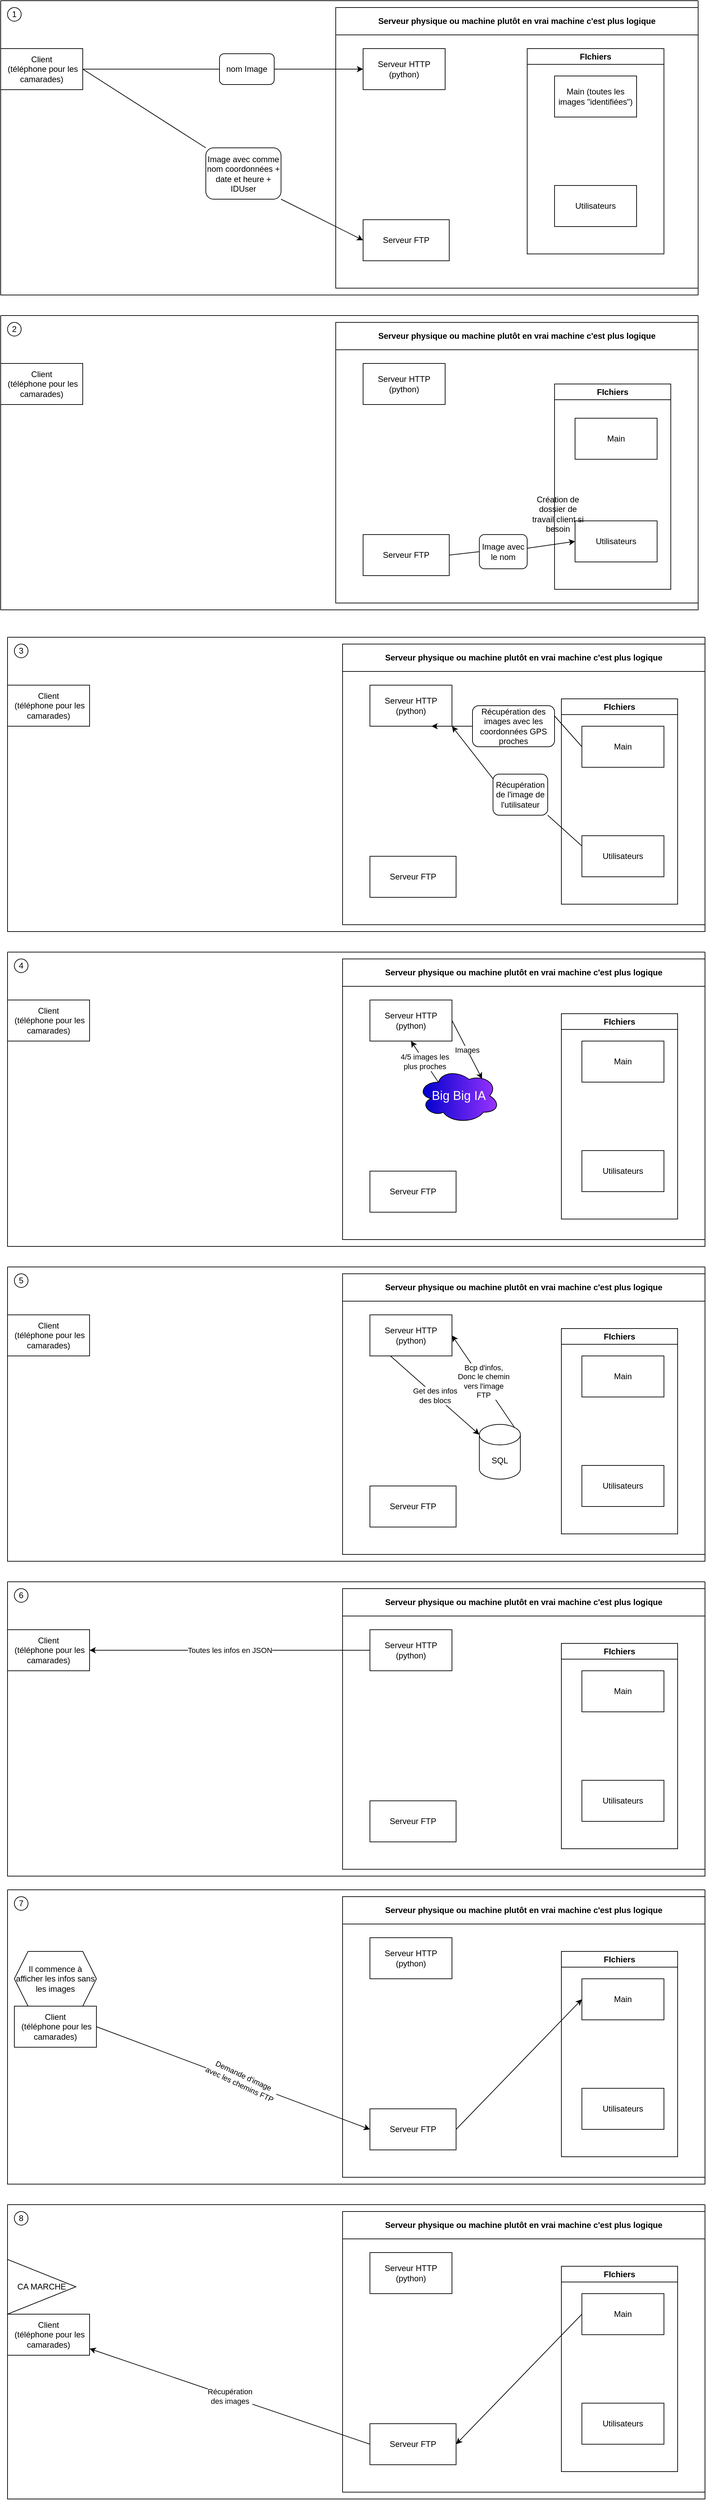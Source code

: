<mxfile version="21.1.1" type="github">
  <diagram name="Page-1" id="jCD82jmgZVjNla-3jcNC">
    <mxGraphModel dx="2021" dy="724" grid="1" gridSize="10" guides="1" tooltips="1" connect="1" arrows="1" fold="1" page="1" pageScale="1" pageWidth="827" pageHeight="1169" math="0" shadow="0">
      <root>
        <mxCell id="0" />
        <mxCell id="1" parent="0" />
        <mxCell id="-kuFf1sqpvpgjg36afKU-1" value="&lt;div&gt;Client&lt;/div&gt;&amp;nbsp;(téléphone pour les camarades)" style="rounded=0;whiteSpace=wrap;html=1;" vertex="1" parent="1">
          <mxGeometry x="-210" y="70" width="120" height="60" as="geometry" />
        </mxCell>
        <mxCell id="-kuFf1sqpvpgjg36afKU-2" value="Serveur physique ou machine plutôt en vrai machine c&#39;est plus logique" style="swimlane;whiteSpace=wrap;html=1;startSize=40;" vertex="1" parent="1">
          <mxGeometry x="280" y="10" width="530" height="410" as="geometry" />
        </mxCell>
        <mxCell id="-kuFf1sqpvpgjg36afKU-3" value="&lt;div&gt;Serveur HTTP &lt;br&gt;&lt;/div&gt;&lt;div&gt;(python)&lt;/div&gt;" style="rounded=0;whiteSpace=wrap;html=1;" vertex="1" parent="-kuFf1sqpvpgjg36afKU-2">
          <mxGeometry x="40" y="60" width="120" height="60" as="geometry" />
        </mxCell>
        <mxCell id="-kuFf1sqpvpgjg36afKU-4" value="Serveur FTP" style="rounded=0;whiteSpace=wrap;html=1;" vertex="1" parent="-kuFf1sqpvpgjg36afKU-2">
          <mxGeometry x="40" y="310" width="126" height="60" as="geometry" />
        </mxCell>
        <mxCell id="-kuFf1sqpvpgjg36afKU-37" value="FIchiers" style="swimlane;whiteSpace=wrap;html=1;" vertex="1" parent="-kuFf1sqpvpgjg36afKU-2">
          <mxGeometry x="280" y="60" width="200" height="300" as="geometry" />
        </mxCell>
        <mxCell id="-kuFf1sqpvpgjg36afKU-38" value="Main (toutes les images &quot;identifiées&quot;)" style="rounded=0;whiteSpace=wrap;html=1;" vertex="1" parent="-kuFf1sqpvpgjg36afKU-37">
          <mxGeometry x="40" y="40" width="120" height="60" as="geometry" />
        </mxCell>
        <mxCell id="-kuFf1sqpvpgjg36afKU-39" value="Utilisateurs" style="rounded=0;whiteSpace=wrap;html=1;" vertex="1" parent="-kuFf1sqpvpgjg36afKU-37">
          <mxGeometry x="40" y="200" width="120" height="60" as="geometry" />
        </mxCell>
        <mxCell id="-kuFf1sqpvpgjg36afKU-6" value="" style="endArrow=classic;html=1;rounded=0;exitX=1;exitY=1;exitDx=0;exitDy=0;entryX=0;entryY=0.5;entryDx=0;entryDy=0;" edge="1" parent="1" source="-kuFf1sqpvpgjg36afKU-8" target="-kuFf1sqpvpgjg36afKU-4">
          <mxGeometry width="50" height="50" relative="1" as="geometry">
            <mxPoint x="-90" y="100" as="sourcePoint" />
            <mxPoint x="320" y="100" as="targetPoint" />
          </mxGeometry>
        </mxCell>
        <mxCell id="-kuFf1sqpvpgjg36afKU-7" value="nom Image" style="rounded=1;whiteSpace=wrap;html=1;" vertex="1" parent="1">
          <mxGeometry x="110" y="77.5" width="80" height="45" as="geometry" />
        </mxCell>
        <mxCell id="-kuFf1sqpvpgjg36afKU-8" value="Image avec comme nom coordonnées + date et heure + IDUser" style="rounded=1;whiteSpace=wrap;html=1;" vertex="1" parent="1">
          <mxGeometry x="90" y="215" width="110" height="75" as="geometry" />
        </mxCell>
        <mxCell id="-kuFf1sqpvpgjg36afKU-9" value="" style="endArrow=classic;html=1;rounded=0;exitX=1;exitY=0.5;exitDx=0;exitDy=0;entryX=0;entryY=0.5;entryDx=0;entryDy=0;" edge="1" parent="1" source="-kuFf1sqpvpgjg36afKU-7" target="-kuFf1sqpvpgjg36afKU-3">
          <mxGeometry width="50" height="50" relative="1" as="geometry">
            <mxPoint x="130" y="200" as="sourcePoint" />
            <mxPoint x="180" y="150" as="targetPoint" />
          </mxGeometry>
        </mxCell>
        <mxCell id="-kuFf1sqpvpgjg36afKU-10" value="" style="endArrow=none;html=1;rounded=0;exitX=1;exitY=0.5;exitDx=0;exitDy=0;entryX=0;entryY=0;entryDx=0;entryDy=0;" edge="1" parent="1" source="-kuFf1sqpvpgjg36afKU-1" target="-kuFf1sqpvpgjg36afKU-8">
          <mxGeometry width="50" height="50" relative="1" as="geometry">
            <mxPoint x="310" y="240" as="sourcePoint" />
            <mxPoint x="360" y="190" as="targetPoint" />
          </mxGeometry>
        </mxCell>
        <mxCell id="-kuFf1sqpvpgjg36afKU-11" value="" style="endArrow=none;html=1;rounded=0;exitX=1;exitY=0.5;exitDx=0;exitDy=0;entryX=0;entryY=0.5;entryDx=0;entryDy=0;" edge="1" parent="1" source="-kuFf1sqpvpgjg36afKU-1" target="-kuFf1sqpvpgjg36afKU-7">
          <mxGeometry width="50" height="50" relative="1" as="geometry">
            <mxPoint x="-60" y="50" as="sourcePoint" />
            <mxPoint x="120" y="165" as="targetPoint" />
          </mxGeometry>
        </mxCell>
        <mxCell id="-kuFf1sqpvpgjg36afKU-12" value="&lt;div&gt;Client&lt;/div&gt;&amp;nbsp;(téléphone pour les camarades)" style="rounded=0;whiteSpace=wrap;html=1;" vertex="1" parent="1">
          <mxGeometry x="-210" y="530" width="120" height="60" as="geometry" />
        </mxCell>
        <mxCell id="-kuFf1sqpvpgjg36afKU-13" value="Serveur physique ou machine plutôt en vrai machine c&#39;est plus logique" style="swimlane;whiteSpace=wrap;html=1;startSize=40;" vertex="1" parent="1">
          <mxGeometry x="280" y="470" width="530" height="410" as="geometry" />
        </mxCell>
        <mxCell id="-kuFf1sqpvpgjg36afKU-14" value="&lt;div&gt;Serveur HTTP &lt;br&gt;&lt;/div&gt;&lt;div&gt;(python)&lt;/div&gt;" style="rounded=0;whiteSpace=wrap;html=1;" vertex="1" parent="-kuFf1sqpvpgjg36afKU-13">
          <mxGeometry x="40" y="60" width="120" height="60" as="geometry" />
        </mxCell>
        <mxCell id="-kuFf1sqpvpgjg36afKU-15" value="Serveur FTP" style="rounded=0;whiteSpace=wrap;html=1;" vertex="1" parent="-kuFf1sqpvpgjg36afKU-13">
          <mxGeometry x="40" y="310" width="126" height="60" as="geometry" />
        </mxCell>
        <mxCell id="-kuFf1sqpvpgjg36afKU-24" value="Image avec le nom" style="rounded=1;whiteSpace=wrap;html=1;" vertex="1" parent="-kuFf1sqpvpgjg36afKU-13">
          <mxGeometry x="210" y="310" width="70" height="50" as="geometry" />
        </mxCell>
        <mxCell id="-kuFf1sqpvpgjg36afKU-25" value="" style="endArrow=none;html=1;rounded=0;exitX=1;exitY=0.5;exitDx=0;exitDy=0;entryX=0;entryY=0.5;entryDx=0;entryDy=0;" edge="1" parent="-kuFf1sqpvpgjg36afKU-13" source="-kuFf1sqpvpgjg36afKU-15" target="-kuFf1sqpvpgjg36afKU-24">
          <mxGeometry width="50" height="50" relative="1" as="geometry">
            <mxPoint x="100" y="50" as="sourcePoint" />
            <mxPoint x="150" as="targetPoint" />
          </mxGeometry>
        </mxCell>
        <mxCell id="-kuFf1sqpvpgjg36afKU-40" value="FIchiers" style="swimlane;whiteSpace=wrap;html=1;" vertex="1" parent="-kuFf1sqpvpgjg36afKU-13">
          <mxGeometry x="320" y="90" width="170" height="300" as="geometry" />
        </mxCell>
        <mxCell id="-kuFf1sqpvpgjg36afKU-41" value="&lt;div&gt;Main&lt;/div&gt;" style="rounded=0;whiteSpace=wrap;html=1;" vertex="1" parent="-kuFf1sqpvpgjg36afKU-40">
          <mxGeometry x="30" y="50" width="120" height="60" as="geometry" />
        </mxCell>
        <mxCell id="-kuFf1sqpvpgjg36afKU-42" value="Utilisateurs" style="rounded=0;whiteSpace=wrap;html=1;" vertex="1" parent="-kuFf1sqpvpgjg36afKU-40">
          <mxGeometry x="30" y="200" width="120" height="60" as="geometry" />
        </mxCell>
        <mxCell id="-kuFf1sqpvpgjg36afKU-43" value="Création de dossier de travail client si besoin" style="text;html=1;strokeColor=none;fillColor=none;align=center;verticalAlign=middle;whiteSpace=wrap;rounded=0;" vertex="1" parent="-kuFf1sqpvpgjg36afKU-40">
          <mxGeometry x="-40" y="160" width="90" height="60" as="geometry" />
        </mxCell>
        <mxCell id="-kuFf1sqpvpgjg36afKU-23" value="" style="endArrow=classic;html=1;rounded=0;entryX=0;entryY=0.5;entryDx=0;entryDy=0;" edge="1" parent="-kuFf1sqpvpgjg36afKU-13" source="-kuFf1sqpvpgjg36afKU-24" target="-kuFf1sqpvpgjg36afKU-42">
          <mxGeometry width="50" height="50" relative="1" as="geometry">
            <mxPoint x="100" y="80" as="sourcePoint" />
            <mxPoint x="343" y="220" as="targetPoint" />
          </mxGeometry>
        </mxCell>
        <mxCell id="-kuFf1sqpvpgjg36afKU-27" value="&lt;div&gt;Client&lt;/div&gt;&amp;nbsp;(téléphone pour les camarades)" style="rounded=0;whiteSpace=wrap;html=1;" vertex="1" parent="1">
          <mxGeometry x="-200" y="1000" width="120" height="60" as="geometry" />
        </mxCell>
        <mxCell id="-kuFf1sqpvpgjg36afKU-28" value="Serveur physique ou machine plutôt en vrai machine c&#39;est plus logique" style="swimlane;whiteSpace=wrap;html=1;startSize=40;" vertex="1" parent="1">
          <mxGeometry x="290" y="940" width="530" height="410" as="geometry" />
        </mxCell>
        <mxCell id="-kuFf1sqpvpgjg36afKU-29" value="&lt;div&gt;Serveur HTTP &lt;br&gt;&lt;/div&gt;&lt;div&gt;(python)&lt;/div&gt;" style="rounded=0;whiteSpace=wrap;html=1;" vertex="1" parent="-kuFf1sqpvpgjg36afKU-28">
          <mxGeometry x="40" y="60" width="120" height="60" as="geometry" />
        </mxCell>
        <mxCell id="-kuFf1sqpvpgjg36afKU-30" value="Serveur FTP" style="rounded=0;whiteSpace=wrap;html=1;" vertex="1" parent="-kuFf1sqpvpgjg36afKU-28">
          <mxGeometry x="40" y="310" width="126" height="60" as="geometry" />
        </mxCell>
        <mxCell id="-kuFf1sqpvpgjg36afKU-46" value="FIchiers" style="swimlane;whiteSpace=wrap;html=1;" vertex="1" parent="-kuFf1sqpvpgjg36afKU-28">
          <mxGeometry x="320" y="80" width="170" height="300" as="geometry" />
        </mxCell>
        <mxCell id="-kuFf1sqpvpgjg36afKU-47" value="&lt;div&gt;Main&lt;/div&gt;" style="rounded=0;whiteSpace=wrap;html=1;" vertex="1" parent="-kuFf1sqpvpgjg36afKU-46">
          <mxGeometry x="30" y="40" width="120" height="60" as="geometry" />
        </mxCell>
        <mxCell id="-kuFf1sqpvpgjg36afKU-48" value="Utilisateurs" style="rounded=0;whiteSpace=wrap;html=1;" vertex="1" parent="-kuFf1sqpvpgjg36afKU-46">
          <mxGeometry x="30" y="200" width="120" height="60" as="geometry" />
        </mxCell>
        <mxCell id="-kuFf1sqpvpgjg36afKU-36" value="Récupération de l&#39;image de l&#39;utilisateur" style="rounded=1;whiteSpace=wrap;html=1;" vertex="1" parent="-kuFf1sqpvpgjg36afKU-28">
          <mxGeometry x="220" y="190" width="80" height="60" as="geometry" />
        </mxCell>
        <mxCell id="-kuFf1sqpvpgjg36afKU-35" value="" style="endArrow=classic;html=1;rounded=0;entryX=1;entryY=1;entryDx=0;entryDy=0;exitX=0;exitY=0.114;exitDx=0;exitDy=0;exitPerimeter=0;" edge="1" parent="-kuFf1sqpvpgjg36afKU-28" source="-kuFf1sqpvpgjg36afKU-36" target="-kuFf1sqpvpgjg36afKU-29">
          <mxGeometry width="50" height="50" relative="1" as="geometry">
            <mxPoint x="240" y="130" as="sourcePoint" />
            <mxPoint x="350" y="110" as="targetPoint" />
          </mxGeometry>
        </mxCell>
        <mxCell id="-kuFf1sqpvpgjg36afKU-50" value="" style="endArrow=none;html=1;rounded=0;exitX=1;exitY=1;exitDx=0;exitDy=0;entryX=0;entryY=0.25;entryDx=0;entryDy=0;" edge="1" parent="-kuFf1sqpvpgjg36afKU-28" source="-kuFf1sqpvpgjg36afKU-36" target="-kuFf1sqpvpgjg36afKU-48">
          <mxGeometry width="50" height="50" relative="1" as="geometry">
            <mxPoint x="130" y="200" as="sourcePoint" />
            <mxPoint x="180" y="150" as="targetPoint" />
          </mxGeometry>
        </mxCell>
        <mxCell id="-kuFf1sqpvpgjg36afKU-51" value="Récupération des images avec les coordonnées GPS proches" style="rounded=1;whiteSpace=wrap;html=1;" vertex="1" parent="-kuFf1sqpvpgjg36afKU-28">
          <mxGeometry x="190" y="90" width="120" height="60" as="geometry" />
        </mxCell>
        <mxCell id="-kuFf1sqpvpgjg36afKU-52" value="" style="endArrow=none;html=1;rounded=0;exitX=0;exitY=0.5;exitDx=0;exitDy=0;entryX=1;entryY=0.25;entryDx=0;entryDy=0;" edge="1" parent="-kuFf1sqpvpgjg36afKU-28" source="-kuFf1sqpvpgjg36afKU-47" target="-kuFf1sqpvpgjg36afKU-51">
          <mxGeometry width="50" height="50" relative="1" as="geometry">
            <mxPoint x="130" y="200" as="sourcePoint" />
            <mxPoint x="180" y="150" as="targetPoint" />
          </mxGeometry>
        </mxCell>
        <mxCell id="-kuFf1sqpvpgjg36afKU-53" value="" style="endArrow=classic;html=1;rounded=0;exitX=0;exitY=0.5;exitDx=0;exitDy=0;entryX=0.75;entryY=1;entryDx=0;entryDy=0;" edge="1" parent="-kuFf1sqpvpgjg36afKU-28" source="-kuFf1sqpvpgjg36afKU-51" target="-kuFf1sqpvpgjg36afKU-29">
          <mxGeometry width="50" height="50" relative="1" as="geometry">
            <mxPoint x="130" y="200" as="sourcePoint" />
            <mxPoint x="180" y="150" as="targetPoint" />
          </mxGeometry>
        </mxCell>
        <mxCell id="-kuFf1sqpvpgjg36afKU-54" value="&lt;div&gt;Client&lt;/div&gt;&amp;nbsp;(téléphone pour les camarades)" style="rounded=0;whiteSpace=wrap;html=1;" vertex="1" parent="1">
          <mxGeometry x="-200" y="1460" width="120" height="60" as="geometry" />
        </mxCell>
        <mxCell id="-kuFf1sqpvpgjg36afKU-55" value="Serveur physique ou machine plutôt en vrai machine c&#39;est plus logique" style="swimlane;whiteSpace=wrap;html=1;startSize=40;" vertex="1" parent="1">
          <mxGeometry x="290" y="1400" width="530" height="410" as="geometry" />
        </mxCell>
        <mxCell id="-kuFf1sqpvpgjg36afKU-56" value="&lt;div&gt;Serveur HTTP &lt;br&gt;&lt;/div&gt;&lt;div&gt;(python)&lt;/div&gt;" style="rounded=0;whiteSpace=wrap;html=1;" vertex="1" parent="-kuFf1sqpvpgjg36afKU-55">
          <mxGeometry x="40" y="60" width="120" height="60" as="geometry" />
        </mxCell>
        <mxCell id="-kuFf1sqpvpgjg36afKU-57" value="Serveur FTP" style="rounded=0;whiteSpace=wrap;html=1;" vertex="1" parent="-kuFf1sqpvpgjg36afKU-55">
          <mxGeometry x="40" y="310" width="126" height="60" as="geometry" />
        </mxCell>
        <mxCell id="-kuFf1sqpvpgjg36afKU-58" value="FIchiers" style="swimlane;whiteSpace=wrap;html=1;" vertex="1" parent="-kuFf1sqpvpgjg36afKU-55">
          <mxGeometry x="320" y="80" width="170" height="300" as="geometry" />
        </mxCell>
        <mxCell id="-kuFf1sqpvpgjg36afKU-59" value="&lt;div&gt;Main&lt;/div&gt;" style="rounded=0;whiteSpace=wrap;html=1;" vertex="1" parent="-kuFf1sqpvpgjg36afKU-58">
          <mxGeometry x="30" y="40" width="120" height="60" as="geometry" />
        </mxCell>
        <mxCell id="-kuFf1sqpvpgjg36afKU-60" value="Utilisateurs" style="rounded=0;whiteSpace=wrap;html=1;" vertex="1" parent="-kuFf1sqpvpgjg36afKU-58">
          <mxGeometry x="30" y="200" width="120" height="60" as="geometry" />
        </mxCell>
        <mxCell id="-kuFf1sqpvpgjg36afKU-67" value="&lt;font style=&quot;font-size: 18px;&quot; color=&quot;#FFFFFF&quot;&gt;Big Big IA&lt;/font&gt;" style="ellipse;shape=cloud;whiteSpace=wrap;html=1;gradientColor=#9933FF;gradientDirection=east;fillColor=#0000CC;" vertex="1" parent="-kuFf1sqpvpgjg36afKU-55">
          <mxGeometry x="110" y="160" width="120" height="80" as="geometry" />
        </mxCell>
        <mxCell id="-kuFf1sqpvpgjg36afKU-68" value="Images" style="endArrow=classic;html=1;rounded=0;exitX=1;exitY=0.5;exitDx=0;exitDy=0;entryX=0.783;entryY=0.188;entryDx=0;entryDy=0;entryPerimeter=0;" edge="1" parent="-kuFf1sqpvpgjg36afKU-55" source="-kuFf1sqpvpgjg36afKU-56" target="-kuFf1sqpvpgjg36afKU-67">
          <mxGeometry width="50" height="50" relative="1" as="geometry">
            <mxPoint x="-10" y="120" as="sourcePoint" />
            <mxPoint x="40" y="70" as="targetPoint" />
          </mxGeometry>
        </mxCell>
        <mxCell id="-kuFf1sqpvpgjg36afKU-71" value="&lt;div&gt;4/5 images les&lt;/div&gt;&lt;div&gt;plus proches&lt;br&gt;&lt;/div&gt;" style="endArrow=classic;html=1;rounded=0;exitX=0.25;exitY=0.25;exitDx=0;exitDy=0;exitPerimeter=0;entryX=0.5;entryY=1;entryDx=0;entryDy=0;" edge="1" parent="-kuFf1sqpvpgjg36afKU-55">
          <mxGeometry width="50" height="50" relative="1" as="geometry">
            <mxPoint x="140" y="180" as="sourcePoint" />
            <mxPoint x="100" y="120" as="targetPoint" />
          </mxGeometry>
        </mxCell>
        <mxCell id="-kuFf1sqpvpgjg36afKU-72" value="&lt;div&gt;Client&lt;/div&gt;&amp;nbsp;(téléphone pour les camarades)" style="rounded=0;whiteSpace=wrap;html=1;" vertex="1" parent="1">
          <mxGeometry x="-200" y="1920" width="120" height="60" as="geometry" />
        </mxCell>
        <mxCell id="-kuFf1sqpvpgjg36afKU-73" value="Serveur physique ou machine plutôt en vrai machine c&#39;est plus logique" style="swimlane;whiteSpace=wrap;html=1;startSize=40;" vertex="1" parent="1">
          <mxGeometry x="290" y="1860" width="530" height="410" as="geometry" />
        </mxCell>
        <mxCell id="-kuFf1sqpvpgjg36afKU-74" value="&lt;div&gt;Serveur HTTP &lt;br&gt;&lt;/div&gt;&lt;div&gt;(python)&lt;/div&gt;" style="rounded=0;whiteSpace=wrap;html=1;" vertex="1" parent="-kuFf1sqpvpgjg36afKU-73">
          <mxGeometry x="40" y="60" width="120" height="60" as="geometry" />
        </mxCell>
        <mxCell id="-kuFf1sqpvpgjg36afKU-75" value="Serveur FTP" style="rounded=0;whiteSpace=wrap;html=1;" vertex="1" parent="-kuFf1sqpvpgjg36afKU-73">
          <mxGeometry x="40" y="310" width="126" height="60" as="geometry" />
        </mxCell>
        <mxCell id="-kuFf1sqpvpgjg36afKU-76" value="FIchiers" style="swimlane;whiteSpace=wrap;html=1;" vertex="1" parent="-kuFf1sqpvpgjg36afKU-73">
          <mxGeometry x="320" y="80" width="170" height="300" as="geometry" />
        </mxCell>
        <mxCell id="-kuFf1sqpvpgjg36afKU-77" value="&lt;div&gt;Main&lt;/div&gt;" style="rounded=0;whiteSpace=wrap;html=1;" vertex="1" parent="-kuFf1sqpvpgjg36afKU-76">
          <mxGeometry x="30" y="40" width="120" height="60" as="geometry" />
        </mxCell>
        <mxCell id="-kuFf1sqpvpgjg36afKU-78" value="Utilisateurs" style="rounded=0;whiteSpace=wrap;html=1;" vertex="1" parent="-kuFf1sqpvpgjg36afKU-76">
          <mxGeometry x="30" y="200" width="120" height="60" as="geometry" />
        </mxCell>
        <mxCell id="-kuFf1sqpvpgjg36afKU-84" value="SQL" style="shape=cylinder3;whiteSpace=wrap;html=1;boundedLbl=1;backgroundOutline=1;size=15;" vertex="1" parent="-kuFf1sqpvpgjg36afKU-73">
          <mxGeometry x="200" y="220" width="60" height="80" as="geometry" />
        </mxCell>
        <mxCell id="-kuFf1sqpvpgjg36afKU-85" value="&lt;div&gt;Get des infos&lt;/div&gt;&lt;div&gt;des blocs&lt;br&gt;&lt;/div&gt;" style="endArrow=classic;html=1;rounded=0;exitX=0.25;exitY=1;exitDx=0;exitDy=0;entryX=0;entryY=0;entryDx=0;entryDy=15;entryPerimeter=0;" edge="1" parent="-kuFf1sqpvpgjg36afKU-73" source="-kuFf1sqpvpgjg36afKU-74" target="-kuFf1sqpvpgjg36afKU-84">
          <mxGeometry width="50" height="50" relative="1" as="geometry">
            <mxPoint x="-10" y="110" as="sourcePoint" />
            <mxPoint x="40" y="60" as="targetPoint" />
          </mxGeometry>
        </mxCell>
        <mxCell id="-kuFf1sqpvpgjg36afKU-86" value="&lt;div&gt;Bcp d&#39;infos,&lt;/div&gt;&lt;div&gt;Donc le chemin&lt;br&gt;vers l&#39;image&lt;/div&gt;&lt;div&gt;FTP&lt;br&gt;&lt;/div&gt;" style="endArrow=classic;html=1;rounded=0;exitX=0.855;exitY=0;exitDx=0;exitDy=4.35;exitPerimeter=0;entryX=1;entryY=0.5;entryDx=0;entryDy=0;" edge="1" parent="-kuFf1sqpvpgjg36afKU-73" source="-kuFf1sqpvpgjg36afKU-84" target="-kuFf1sqpvpgjg36afKU-74">
          <mxGeometry width="50" height="50" relative="1" as="geometry">
            <mxPoint x="-10" y="110" as="sourcePoint" />
            <mxPoint x="40" y="60" as="targetPoint" />
          </mxGeometry>
        </mxCell>
        <mxCell id="-kuFf1sqpvpgjg36afKU-88" value="&lt;div&gt;Client&lt;/div&gt;&amp;nbsp;(téléphone pour les camarades)" style="rounded=0;whiteSpace=wrap;html=1;" vertex="1" parent="1">
          <mxGeometry x="-200" y="2380" width="120" height="60" as="geometry" />
        </mxCell>
        <mxCell id="-kuFf1sqpvpgjg36afKU-89" value="Serveur physique ou machine plutôt en vrai machine c&#39;est plus logique" style="swimlane;whiteSpace=wrap;html=1;startSize=40;" vertex="1" parent="1">
          <mxGeometry x="290" y="2320" width="530" height="410" as="geometry" />
        </mxCell>
        <mxCell id="-kuFf1sqpvpgjg36afKU-90" value="&lt;div&gt;Serveur HTTP &lt;br&gt;&lt;/div&gt;&lt;div&gt;(python)&lt;/div&gt;" style="rounded=0;whiteSpace=wrap;html=1;" vertex="1" parent="-kuFf1sqpvpgjg36afKU-89">
          <mxGeometry x="40" y="60" width="120" height="60" as="geometry" />
        </mxCell>
        <mxCell id="-kuFf1sqpvpgjg36afKU-91" value="Serveur FTP" style="rounded=0;whiteSpace=wrap;html=1;" vertex="1" parent="-kuFf1sqpvpgjg36afKU-89">
          <mxGeometry x="40" y="310" width="126" height="60" as="geometry" />
        </mxCell>
        <mxCell id="-kuFf1sqpvpgjg36afKU-92" value="FIchiers" style="swimlane;whiteSpace=wrap;html=1;" vertex="1" parent="-kuFf1sqpvpgjg36afKU-89">
          <mxGeometry x="320" y="80" width="170" height="300" as="geometry" />
        </mxCell>
        <mxCell id="-kuFf1sqpvpgjg36afKU-93" value="&lt;div&gt;Main&lt;/div&gt;" style="rounded=0;whiteSpace=wrap;html=1;" vertex="1" parent="-kuFf1sqpvpgjg36afKU-92">
          <mxGeometry x="30" y="40" width="120" height="60" as="geometry" />
        </mxCell>
        <mxCell id="-kuFf1sqpvpgjg36afKU-94" value="Utilisateurs" style="rounded=0;whiteSpace=wrap;html=1;" vertex="1" parent="-kuFf1sqpvpgjg36afKU-92">
          <mxGeometry x="30" y="200" width="120" height="60" as="geometry" />
        </mxCell>
        <mxCell id="-kuFf1sqpvpgjg36afKU-101" value="Toutes les infos en JSON" style="endArrow=classic;html=1;rounded=0;exitX=0;exitY=0.5;exitDx=0;exitDy=0;entryX=1;entryY=0.5;entryDx=0;entryDy=0;" edge="1" parent="1" source="-kuFf1sqpvpgjg36afKU-90" target="-kuFf1sqpvpgjg36afKU-88">
          <mxGeometry width="50" height="50" relative="1" as="geometry">
            <mxPoint x="280" y="2370" as="sourcePoint" />
            <mxPoint x="330" y="2320" as="targetPoint" />
          </mxGeometry>
        </mxCell>
        <mxCell id="-kuFf1sqpvpgjg36afKU-103" value="Serveur physique ou machine plutôt en vrai machine c&#39;est plus logique" style="swimlane;whiteSpace=wrap;html=1;startSize=40;" vertex="1" parent="1">
          <mxGeometry x="290" y="2770" width="530" height="410" as="geometry" />
        </mxCell>
        <mxCell id="-kuFf1sqpvpgjg36afKU-104" value="&lt;div&gt;Serveur HTTP &lt;br&gt;&lt;/div&gt;&lt;div&gt;(python)&lt;/div&gt;" style="rounded=0;whiteSpace=wrap;html=1;" vertex="1" parent="-kuFf1sqpvpgjg36afKU-103">
          <mxGeometry x="40" y="60" width="120" height="60" as="geometry" />
        </mxCell>
        <mxCell id="-kuFf1sqpvpgjg36afKU-105" value="Serveur FTP" style="rounded=0;whiteSpace=wrap;html=1;" vertex="1" parent="-kuFf1sqpvpgjg36afKU-103">
          <mxGeometry x="40" y="310" width="126" height="60" as="geometry" />
        </mxCell>
        <mxCell id="-kuFf1sqpvpgjg36afKU-106" value="FIchiers" style="swimlane;whiteSpace=wrap;html=1;" vertex="1" parent="-kuFf1sqpvpgjg36afKU-103">
          <mxGeometry x="320" y="80" width="170" height="300" as="geometry" />
        </mxCell>
        <mxCell id="-kuFf1sqpvpgjg36afKU-107" value="&lt;div&gt;Main&lt;/div&gt;" style="rounded=0;whiteSpace=wrap;html=1;" vertex="1" parent="-kuFf1sqpvpgjg36afKU-106">
          <mxGeometry x="30" y="40" width="120" height="60" as="geometry" />
        </mxCell>
        <mxCell id="-kuFf1sqpvpgjg36afKU-108" value="Utilisateurs" style="rounded=0;whiteSpace=wrap;html=1;" vertex="1" parent="-kuFf1sqpvpgjg36afKU-106">
          <mxGeometry x="30" y="200" width="120" height="60" as="geometry" />
        </mxCell>
        <mxCell id="-kuFf1sqpvpgjg36afKU-145" value="" style="endArrow=classic;html=1;rounded=0;exitX=1;exitY=0.5;exitDx=0;exitDy=0;entryX=0;entryY=0.5;entryDx=0;entryDy=0;" edge="1" parent="-kuFf1sqpvpgjg36afKU-103" source="-kuFf1sqpvpgjg36afKU-105" target="-kuFf1sqpvpgjg36afKU-107">
          <mxGeometry width="50" height="50" relative="1" as="geometry">
            <mxPoint x="-90" y="490" as="sourcePoint" />
            <mxPoint x="-40" y="440" as="targetPoint" />
          </mxGeometry>
        </mxCell>
        <mxCell id="-kuFf1sqpvpgjg36afKU-112" value="&lt;div&gt;Client&lt;/div&gt;&amp;nbsp;(téléphone pour les camarades)" style="rounded=0;whiteSpace=wrap;html=1;" vertex="1" parent="1">
          <mxGeometry x="-200" y="3380" width="120" height="60" as="geometry" />
        </mxCell>
        <mxCell id="-kuFf1sqpvpgjg36afKU-113" value="Serveur physique ou machine plutôt en vrai machine c&#39;est plus logique" style="swimlane;whiteSpace=wrap;html=1;startSize=40;" vertex="1" parent="1">
          <mxGeometry x="290" y="3230" width="530" height="410" as="geometry" />
        </mxCell>
        <mxCell id="-kuFf1sqpvpgjg36afKU-114" value="&lt;div&gt;Serveur HTTP &lt;br&gt;&lt;/div&gt;&lt;div&gt;(python)&lt;/div&gt;" style="rounded=0;whiteSpace=wrap;html=1;" vertex="1" parent="-kuFf1sqpvpgjg36afKU-113">
          <mxGeometry x="40" y="60" width="120" height="60" as="geometry" />
        </mxCell>
        <mxCell id="-kuFf1sqpvpgjg36afKU-115" value="Serveur FTP" style="rounded=0;whiteSpace=wrap;html=1;" vertex="1" parent="-kuFf1sqpvpgjg36afKU-113">
          <mxGeometry x="40" y="310" width="126" height="60" as="geometry" />
        </mxCell>
        <mxCell id="-kuFf1sqpvpgjg36afKU-116" value="FIchiers" style="swimlane;whiteSpace=wrap;html=1;" vertex="1" parent="-kuFf1sqpvpgjg36afKU-113">
          <mxGeometry x="320" y="80" width="170" height="300" as="geometry" />
        </mxCell>
        <mxCell id="-kuFf1sqpvpgjg36afKU-117" value="&lt;div&gt;Main&lt;/div&gt;" style="rounded=0;whiteSpace=wrap;html=1;" vertex="1" parent="-kuFf1sqpvpgjg36afKU-116">
          <mxGeometry x="30" y="40" width="120" height="60" as="geometry" />
        </mxCell>
        <mxCell id="-kuFf1sqpvpgjg36afKU-118" value="Utilisateurs" style="rounded=0;whiteSpace=wrap;html=1;" vertex="1" parent="-kuFf1sqpvpgjg36afKU-116">
          <mxGeometry x="30" y="200" width="120" height="60" as="geometry" />
        </mxCell>
        <mxCell id="-kuFf1sqpvpgjg36afKU-146" value="" style="endArrow=classic;html=1;rounded=0;exitX=0;exitY=0.5;exitDx=0;exitDy=0;entryX=1;entryY=0.5;entryDx=0;entryDy=0;" edge="1" parent="-kuFf1sqpvpgjg36afKU-113" source="-kuFf1sqpvpgjg36afKU-117" target="-kuFf1sqpvpgjg36afKU-115">
          <mxGeometry width="50" height="50" relative="1" as="geometry">
            <mxPoint x="-90" y="30" as="sourcePoint" />
            <mxPoint x="-40" y="-20" as="targetPoint" />
          </mxGeometry>
        </mxCell>
        <mxCell id="-kuFf1sqpvpgjg36afKU-119" value="" style="endArrow=classic;html=1;rounded=0;entryX=0;entryY=0.5;entryDx=0;entryDy=0;exitX=1;exitY=0.5;exitDx=0;exitDy=0;" edge="1" parent="1" source="-kuFf1sqpvpgjg36afKU-102" target="-kuFf1sqpvpgjg36afKU-105">
          <mxGeometry width="50" height="50" relative="1" as="geometry">
            <mxPoint x="310" y="3110" as="sourcePoint" />
            <mxPoint x="360" y="3060" as="targetPoint" />
          </mxGeometry>
        </mxCell>
        <mxCell id="-kuFf1sqpvpgjg36afKU-120" value="&lt;div&gt;Demande d&#39;image&lt;/div&gt;&lt;div&gt;avec les chemins FTP&lt;br&gt;&lt;/div&gt;" style="edgeLabel;html=1;align=center;verticalAlign=middle;resizable=0;points=[];rotation=25;" vertex="1" connectable="0" parent="-kuFf1sqpvpgjg36afKU-119">
          <mxGeometry x="0.059" y="2" relative="1" as="geometry">
            <mxPoint as="offset" />
          </mxGeometry>
        </mxCell>
        <mxCell id="-kuFf1sqpvpgjg36afKU-122" value="&lt;div&gt;Récupération&lt;/div&gt;&lt;div&gt;des images&lt;br&gt;&lt;/div&gt;" style="endArrow=classic;html=1;rounded=0;exitX=0;exitY=0.5;exitDx=0;exitDy=0;" edge="1" parent="1" source="-kuFf1sqpvpgjg36afKU-115" target="-kuFf1sqpvpgjg36afKU-112">
          <mxGeometry width="50" height="50" relative="1" as="geometry">
            <mxPoint x="290" y="3270" as="sourcePoint" />
            <mxPoint x="340" y="3220" as="targetPoint" />
          </mxGeometry>
        </mxCell>
        <mxCell id="-kuFf1sqpvpgjg36afKU-123" value="CA MARCHE" style="triangle;whiteSpace=wrap;html=1;" vertex="1" parent="1">
          <mxGeometry x="-200" y="3300" width="100" height="80" as="geometry" />
        </mxCell>
        <mxCell id="-kuFf1sqpvpgjg36afKU-127" value="" style="swimlane;startSize=0;" vertex="1" parent="1">
          <mxGeometry x="-210" width="1020" height="430" as="geometry" />
        </mxCell>
        <mxCell id="-kuFf1sqpvpgjg36afKU-125" value="1" style="ellipse;whiteSpace=wrap;html=1;aspect=fixed;" vertex="1" parent="-kuFf1sqpvpgjg36afKU-127">
          <mxGeometry x="10" y="10" width="20" height="20" as="geometry" />
        </mxCell>
        <mxCell id="-kuFf1sqpvpgjg36afKU-129" value="" style="swimlane;startSize=0;" vertex="1" parent="1">
          <mxGeometry x="-210" y="460" width="1020" height="430" as="geometry" />
        </mxCell>
        <mxCell id="-kuFf1sqpvpgjg36afKU-130" value="2" style="ellipse;whiteSpace=wrap;html=1;aspect=fixed;" vertex="1" parent="-kuFf1sqpvpgjg36afKU-129">
          <mxGeometry x="10" y="10" width="20" height="20" as="geometry" />
        </mxCell>
        <mxCell id="-kuFf1sqpvpgjg36afKU-131" value="" style="swimlane;startSize=0;" vertex="1" parent="1">
          <mxGeometry x="-200" y="930" width="1020" height="430" as="geometry" />
        </mxCell>
        <mxCell id="-kuFf1sqpvpgjg36afKU-132" value="3" style="ellipse;whiteSpace=wrap;html=1;aspect=fixed;" vertex="1" parent="-kuFf1sqpvpgjg36afKU-131">
          <mxGeometry x="10" y="10" width="20" height="20" as="geometry" />
        </mxCell>
        <mxCell id="-kuFf1sqpvpgjg36afKU-133" value="" style="swimlane;startSize=0;" vertex="1" parent="1">
          <mxGeometry x="-200" y="1390" width="1020" height="430" as="geometry" />
        </mxCell>
        <mxCell id="-kuFf1sqpvpgjg36afKU-134" value="4" style="ellipse;whiteSpace=wrap;html=1;aspect=fixed;" vertex="1" parent="-kuFf1sqpvpgjg36afKU-133">
          <mxGeometry x="10" y="10" width="20" height="20" as="geometry" />
        </mxCell>
        <mxCell id="-kuFf1sqpvpgjg36afKU-135" value="" style="swimlane;startSize=0;" vertex="1" parent="1">
          <mxGeometry x="-200" y="1850" width="1020" height="430" as="geometry" />
        </mxCell>
        <mxCell id="-kuFf1sqpvpgjg36afKU-136" value="5" style="ellipse;whiteSpace=wrap;html=1;aspect=fixed;" vertex="1" parent="-kuFf1sqpvpgjg36afKU-135">
          <mxGeometry x="10" y="10" width="20" height="20" as="geometry" />
        </mxCell>
        <mxCell id="-kuFf1sqpvpgjg36afKU-137" value="" style="swimlane;startSize=0;" vertex="1" parent="1">
          <mxGeometry x="-200" y="2310" width="1020" height="430" as="geometry" />
        </mxCell>
        <mxCell id="-kuFf1sqpvpgjg36afKU-138" value="6" style="ellipse;whiteSpace=wrap;html=1;aspect=fixed;" vertex="1" parent="-kuFf1sqpvpgjg36afKU-137">
          <mxGeometry x="10" y="10" width="20" height="20" as="geometry" />
        </mxCell>
        <mxCell id="-kuFf1sqpvpgjg36afKU-139" value="" style="swimlane;startSize=0;" vertex="1" parent="1">
          <mxGeometry x="-200" y="2760" width="1020" height="430" as="geometry" />
        </mxCell>
        <mxCell id="-kuFf1sqpvpgjg36afKU-140" value="7" style="ellipse;whiteSpace=wrap;html=1;aspect=fixed;" vertex="1" parent="-kuFf1sqpvpgjg36afKU-139">
          <mxGeometry x="10" y="10" width="20" height="20" as="geometry" />
        </mxCell>
        <mxCell id="-kuFf1sqpvpgjg36afKU-102" value="&lt;div&gt;Client&lt;/div&gt;&amp;nbsp;(téléphone pour les camarades)" style="rounded=0;whiteSpace=wrap;html=1;" vertex="1" parent="-kuFf1sqpvpgjg36afKU-139">
          <mxGeometry x="10" y="170" width="120" height="60" as="geometry" />
        </mxCell>
        <mxCell id="-kuFf1sqpvpgjg36afKU-111" value="Il commence à afficher les infos sans les images" style="shape=hexagon;perimeter=hexagonPerimeter2;whiteSpace=wrap;html=1;fixedSize=1;" vertex="1" parent="-kuFf1sqpvpgjg36afKU-139">
          <mxGeometry x="10" y="90" width="120" height="80" as="geometry" />
        </mxCell>
        <mxCell id="-kuFf1sqpvpgjg36afKU-141" value="" style="swimlane;startSize=0;" vertex="1" parent="1">
          <mxGeometry x="-200" y="3220" width="1020" height="430" as="geometry" />
        </mxCell>
        <mxCell id="-kuFf1sqpvpgjg36afKU-142" value="8" style="ellipse;whiteSpace=wrap;html=1;aspect=fixed;" vertex="1" parent="-kuFf1sqpvpgjg36afKU-141">
          <mxGeometry x="10" y="10" width="20" height="20" as="geometry" />
        </mxCell>
      </root>
    </mxGraphModel>
  </diagram>
</mxfile>

